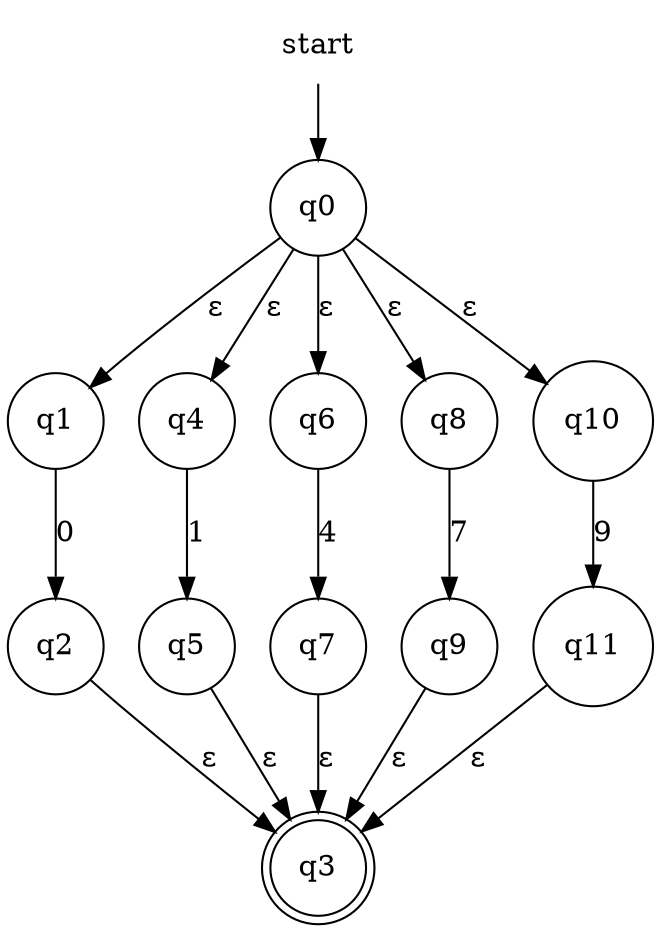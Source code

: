 digraph automaton {
    node [shape=none]; start;
    node [shape=doublecircle]; "q3";
    node [shape=circle];
    start -> "q0";
    "q0" -> "q1" [label="&epsilon;"];
    "q0" -> "q4" [label="&epsilon;"];
    "q0" -> "q6" [label="&epsilon;"];
    "q0" -> "q8" [label="&epsilon;"];
    "q0" -> "q10" [label="&epsilon;"];
    "q1" -> "q2" [label="0"];
    "q2" -> "q3" [label="&epsilon;"];
    "q4" -> "q5" [label="1"];
    "q5" -> "q3" [label="&epsilon;"];
    "q6" -> "q7" [label="4"];
    "q7" -> "q3" [label="&epsilon;"];
    "q8" -> "q9" [label="7"];
    "q9" -> "q3" [label="&epsilon;"];
    "q10" -> "q11" [label="9"];
    "q11" -> "q3" [label="&epsilon;"];
}
